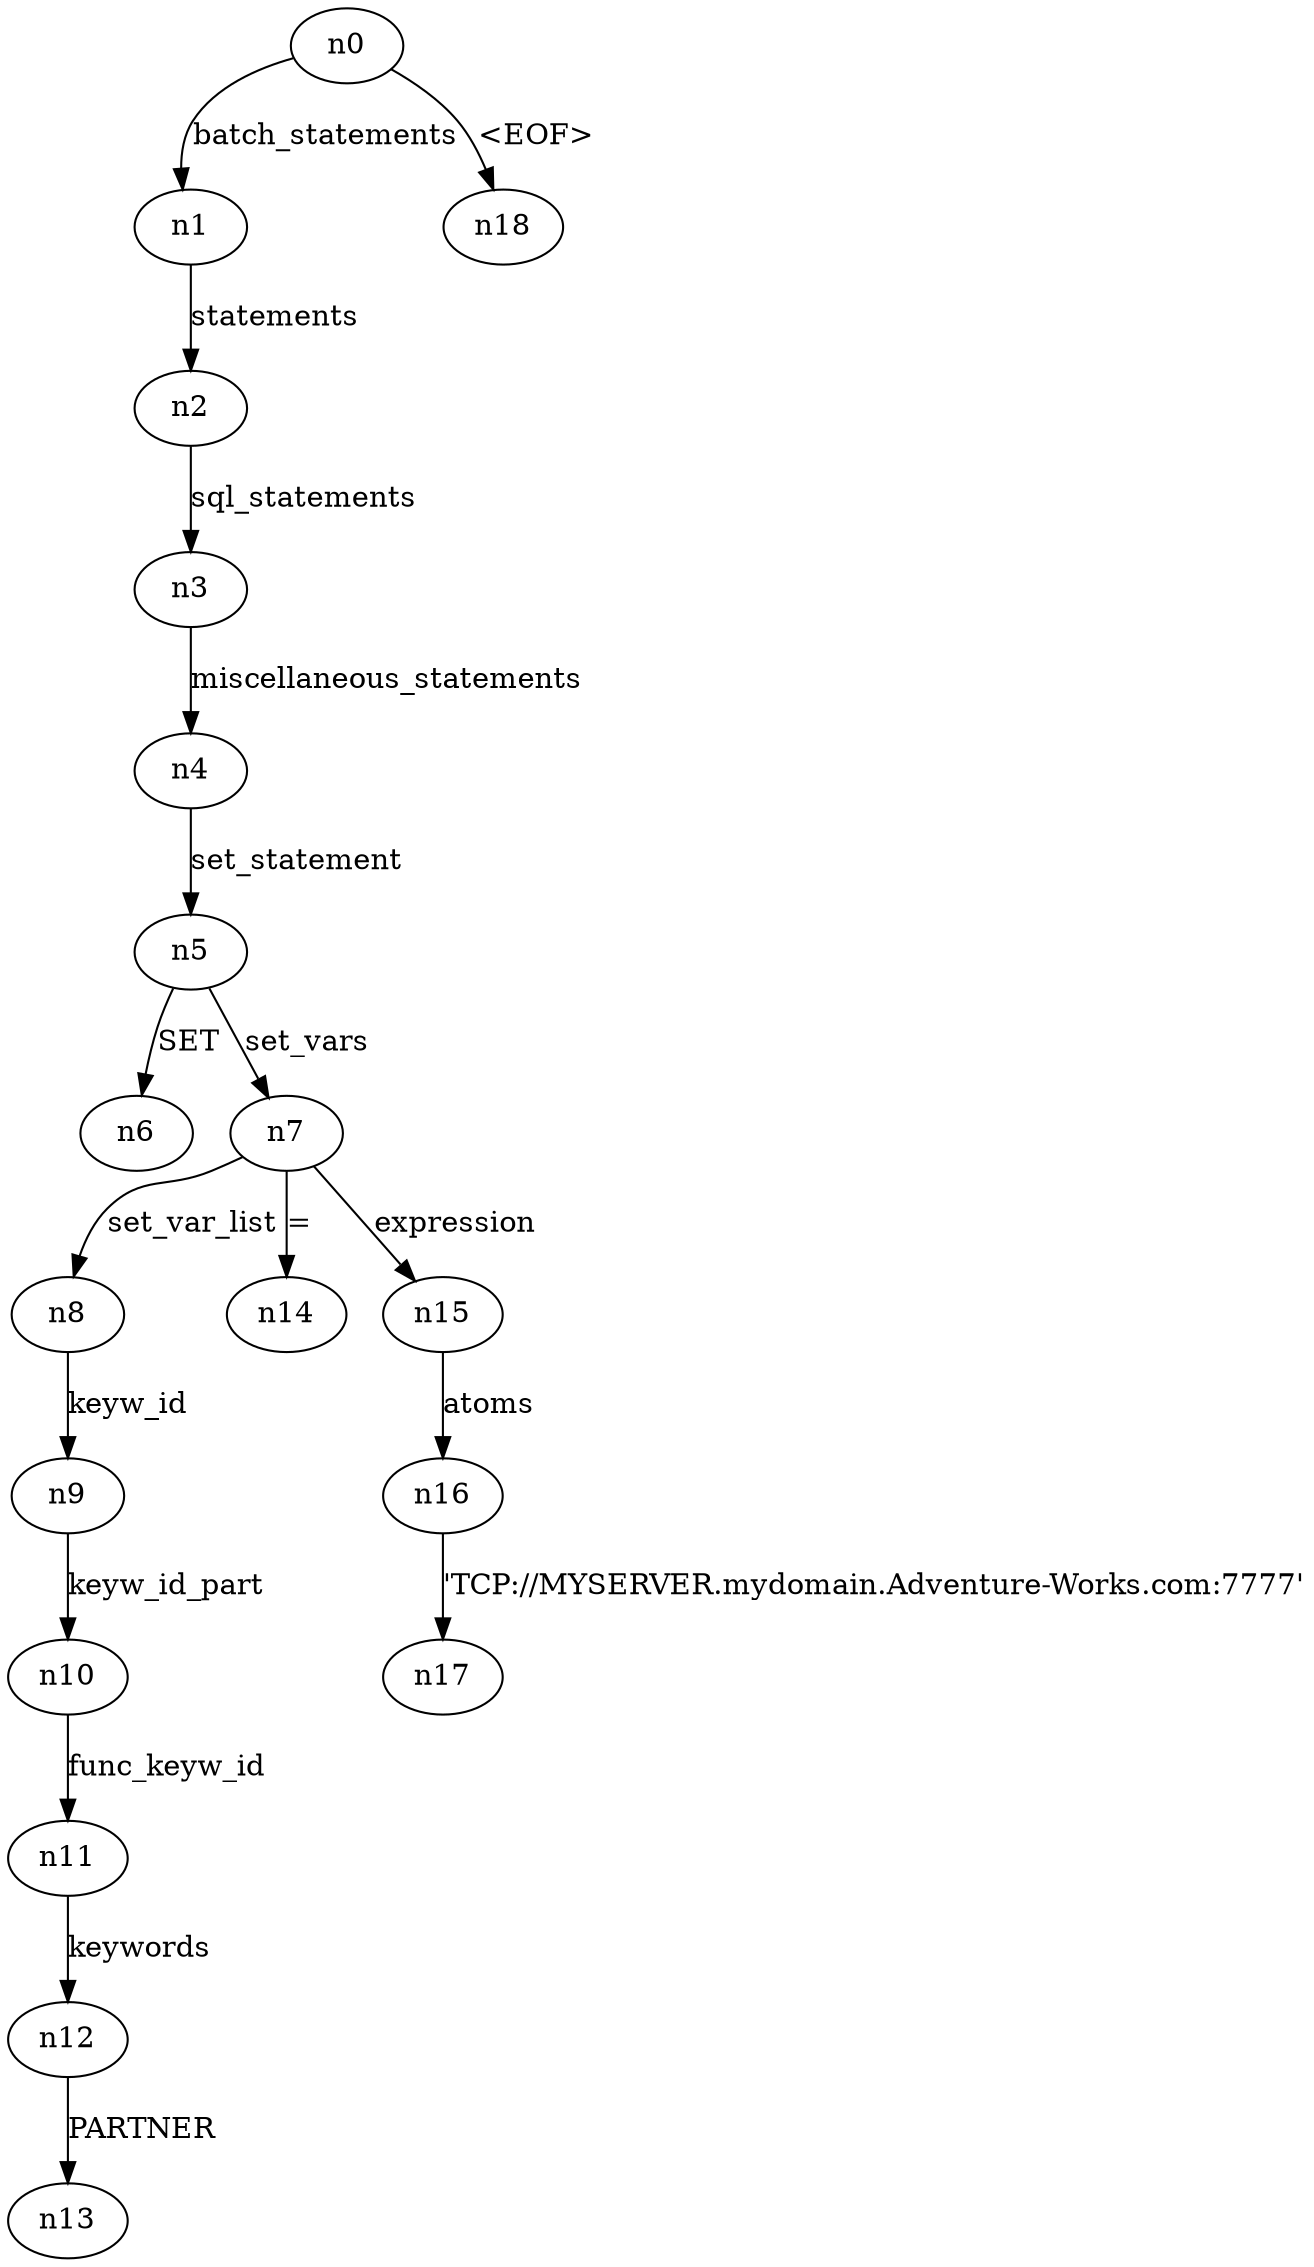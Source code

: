 digraph ParseTree {
  n0 -> n1 [label="batch_statements"];
  n1 -> n2 [label="statements"];
  n2 -> n3 [label="sql_statements"];
  n3 -> n4 [label="miscellaneous_statements"];
  n4 -> n5 [label="set_statement"];
  n5 -> n6 [label="SET"];
  n5 -> n7 [label="set_vars"];
  n7 -> n8 [label="set_var_list"];
  n8 -> n9 [label="keyw_id"];
  n9 -> n10 [label="keyw_id_part"];
  n10 -> n11 [label="func_keyw_id"];
  n11 -> n12 [label="keywords"];
  n12 -> n13 [label="PARTNER"];
  n7 -> n14 [label="="];
  n7 -> n15 [label="expression"];
  n15 -> n16 [label="atoms"];
  n16 -> n17 [label="'TCP://MYSERVER.mydomain.Adventure-Works.com:7777'"];
  n0 -> n18 [label="<EOF>"];
}